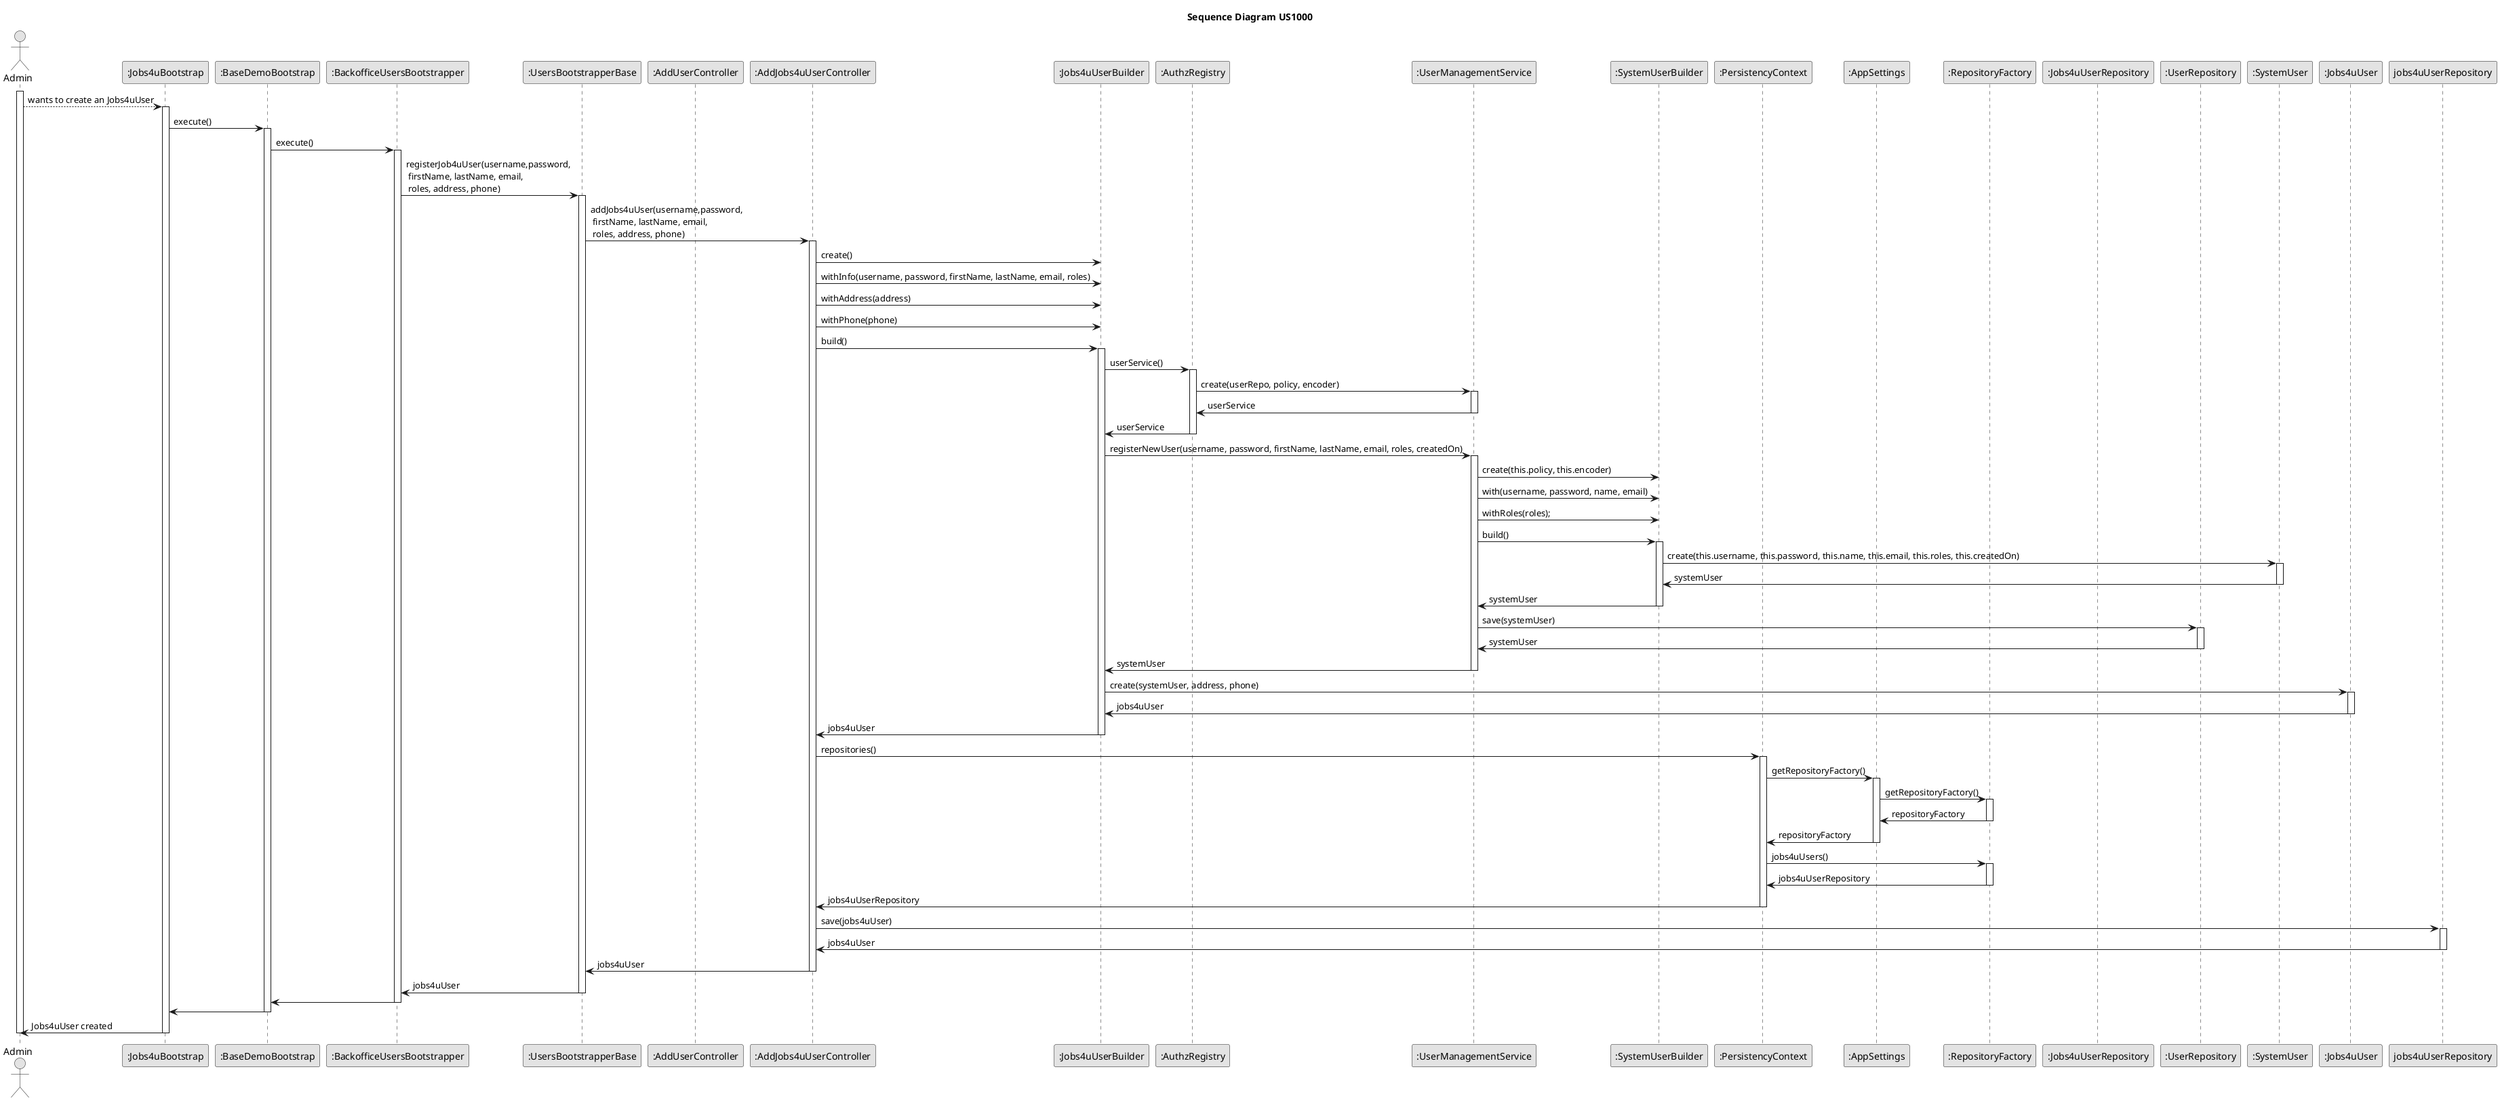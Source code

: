 @startuml Sequence Diagram US1000
skinparam monochrome true
skinparam packageStyle rectangle
skinparam shadowing false

title Sequence Diagram US1000

actor "Admin" as ADM
participant ":Jobs4uBootstrap" as jobs4uBoot
participant ":BaseDemoBootstrap" as BaseDemoBoot
participant ":BackofficeUsersBootstrapper" as BackofficeUsersBoot
participant ":UsersBootstrapperBase" as UsersBootBase

participant ":AddUserController" as addUsrCtrl
participant ":AddJobs4uUserController" as addJobs4uUserCtrl
participant ":Jobs4uUserBuilder" as jobs4uUserBuilder

participant ":AuthzRegistry" as authzReg
participant ":UserManagementService" as usrMgmtSvc
participant ":SystemUserBuilder" as sysUserBuilder


participant ":PersistencyContext" as PC
participant ":AppSettings" as APPS
participant ":RepositoryFactory" as RF

participant ":Jobs4uUserRepository" as jobs4uUsrRepo
participant ":UserRepository" as userRepo

participant ":SystemUser" as sysUsr
participant ":Jobs4uUser" as jobs4uUsr



activate ADM

    ADM --> jobs4uBoot : wants to create an Jobs4uUser
    activate jobs4uBoot

    jobs4uBoot -> BaseDemoBoot : execute()
    activate BaseDemoBoot

    BaseDemoBoot -> BackofficeUsersBoot : execute()
    activate BackofficeUsersBoot

    BackofficeUsersBoot -> UsersBootBase : registerJob4uUser(username,password,\n firstName, lastName, email,\n roles, address, phone)
    activate UsersBootBase

    UsersBootBase -> addJobs4uUserCtrl : addJobs4uUser(username,password,\n firstName, lastName, email,\n roles, address, phone)
    activate addJobs4uUserCtrl

    addJobs4uUserCtrl -> jobs4uUserBuilder : create()
    addJobs4uUserCtrl -> jobs4uUserBuilder : withInfo(username, password, firstName, lastName, email, roles)
    addJobs4uUserCtrl -> jobs4uUserBuilder : withAddress(address)
    addJobs4uUserCtrl -> jobs4uUserBuilder : withPhone(phone)
    addJobs4uUserCtrl -> jobs4uUserBuilder : build()
    activate jobs4uUserBuilder

    jobs4uUserBuilder -> authzReg : userService()
    activate authzReg

    authzReg -> usrMgmtSvc : create(userRepo, policy, encoder)
    activate usrMgmtSvc

    usrMgmtSvc -> authzReg : userService
    deactivate usrMgmtSvc

    authzReg -> jobs4uUserBuilder : userService
    deactivate authzReg

    jobs4uUserBuilder -> usrMgmtSvc : registerNewUser(username, password, firstName, lastName, email, roles, createdOn)
    activate usrMgmtSvc

    usrMgmtSvc -> sysUserBuilder : create(this.policy, this.encoder)
    usrMgmtSvc -> sysUserBuilder : with(username, password, name, email)
    usrMgmtSvc -> sysUserBuilder : withRoles(roles);
    usrMgmtSvc -> sysUserBuilder : build()
    activate sysUserBuilder

    sysUserBuilder -> sysUsr : create(this.username, this.password, this.name, this.email, this.roles, this.createdOn)
    activate sysUsr

    sysUsr -> sysUserBuilder : systemUser
    deactivate sysUsr

    sysUserBuilder -> usrMgmtSvc : systemUser
    deactivate sysUserBuilder

    usrMgmtSvc -> userRepo : save(systemUser)
    activate userRepo

    userRepo -> usrMgmtSvc : systemUser
    deactivate userRepo

    usrMgmtSvc -> jobs4uUserBuilder : systemUser
    deactivate usrMgmtSvc

    jobs4uUserBuilder -> jobs4uUsr : create(systemUser, address, phone)
    activate jobs4uUsr

    jobs4uUsr -> jobs4uUserBuilder : jobs4uUser
    deactivate jobs4uUsr

    jobs4uUserBuilder -> addJobs4uUserCtrl : jobs4uUser

    deactivate jobs4uUserBuilder

    addJobs4uUserCtrl -> PC : repositories()
    activate PC

    PC -> APPS : getRepositoryFactory()
    activate APPS

    APPS -> RF : getRepositoryFactory()
    activate RF

    RF -> APPS : repositoryFactory
    deactivate RF

    APPS -> PC : repositoryFactory
    deactivate APPS

    PC -> RF : jobs4uUsers()
    activate RF

    RF -> PC : jobs4uUserRepository
    deactivate RF


    PC -> addJobs4uUserCtrl : jobs4uUserRepository
    deactivate PC

    addJobs4uUserCtrl -> jobs4uUserRepository : save(jobs4uUser)
    activate jobs4uUserRepository

    jobs4uUserRepository -> addJobs4uUserCtrl : jobs4uUser
    deactivate jobs4uUserRepository

    addJobs4uUserCtrl -> UsersBootBase : jobs4uUser
    deactivate addJobs4uUserCtrl

    UsersBootBase -> BackofficeUsersBoot : jobs4uUser
    deactivate UsersBootBase

    BackofficeUsersBoot -> BaseDemoBoot
    deactivate BackofficeUsersBoot

    BaseDemoBoot -> jobs4uBoot
    deactivate BaseDemoBoot

    jobs4uBoot -> ADM : Jobs4uUser created
    deactivate jobs4uBoot





deactivate ADM

@enduml